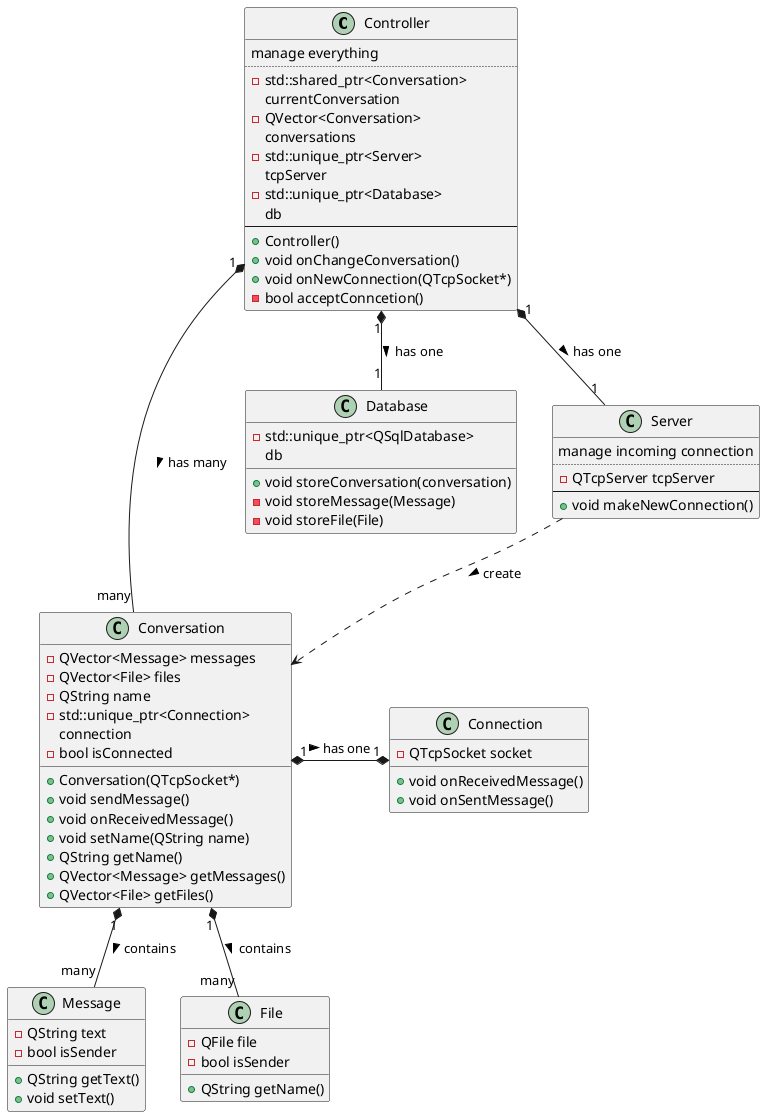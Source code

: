
@startuml

class Controller
class Database
class Conversation
class Message
class Server
class Connection
class File

Controller "1" *-- "many" Conversation : has many >
Controller "1" *-- "1" Database : has one >
Controller "1" *-- "1" Server : has one >
Conversation "1" *-- "many" Message : contains >
Conversation "1" *-- "many" File : contains >
Server ..> Conversation : create >
Conversation "1" *-* "1" Connection : has one >

class Controller {
manage everything
..
-std::shared_ptr<Conversation>
currentConversation
-QVector<Conversation>
conversations
-std::unique_ptr<Server>
tcpServer
-std::unique_ptr<Database>
db
--
+Controller()
+void onChangeConversation()
+void onNewConnection(QTcpSocket*)
-bool acceptConncetion()
}

class Conversation {
+Conversation(QTcpSocket*)
+void sendMessage()
+void onReceivedMessage()
+void setName(QString name)
+QString getName()
+QVector<Message> getMessages()
+QVector<File> getFiles()
-QVector<Message> messages
-QVector<File> files
-QString name
-std::unique_ptr<Connection>
connection
-bool isConnected
}

class Message {
+QString getText()
+void setText()
-QString text
-bool isSender
}

class Server {
manage incoming connection
..
-QTcpServer tcpServer
--
+void makeNewConnection()
}

class Connection {
+void onReceivedMessage()
+void onSentMessage()
-QTcpSocket socket
}

class File {
+QString getName()
-QFile file
-bool isSender
}

class Database {
-std::unique_ptr<QSqlDatabase>
db
+void storeConversation(conversation)
-void storeMessage(Message)
-void storeFile(File)
}

@enduml
